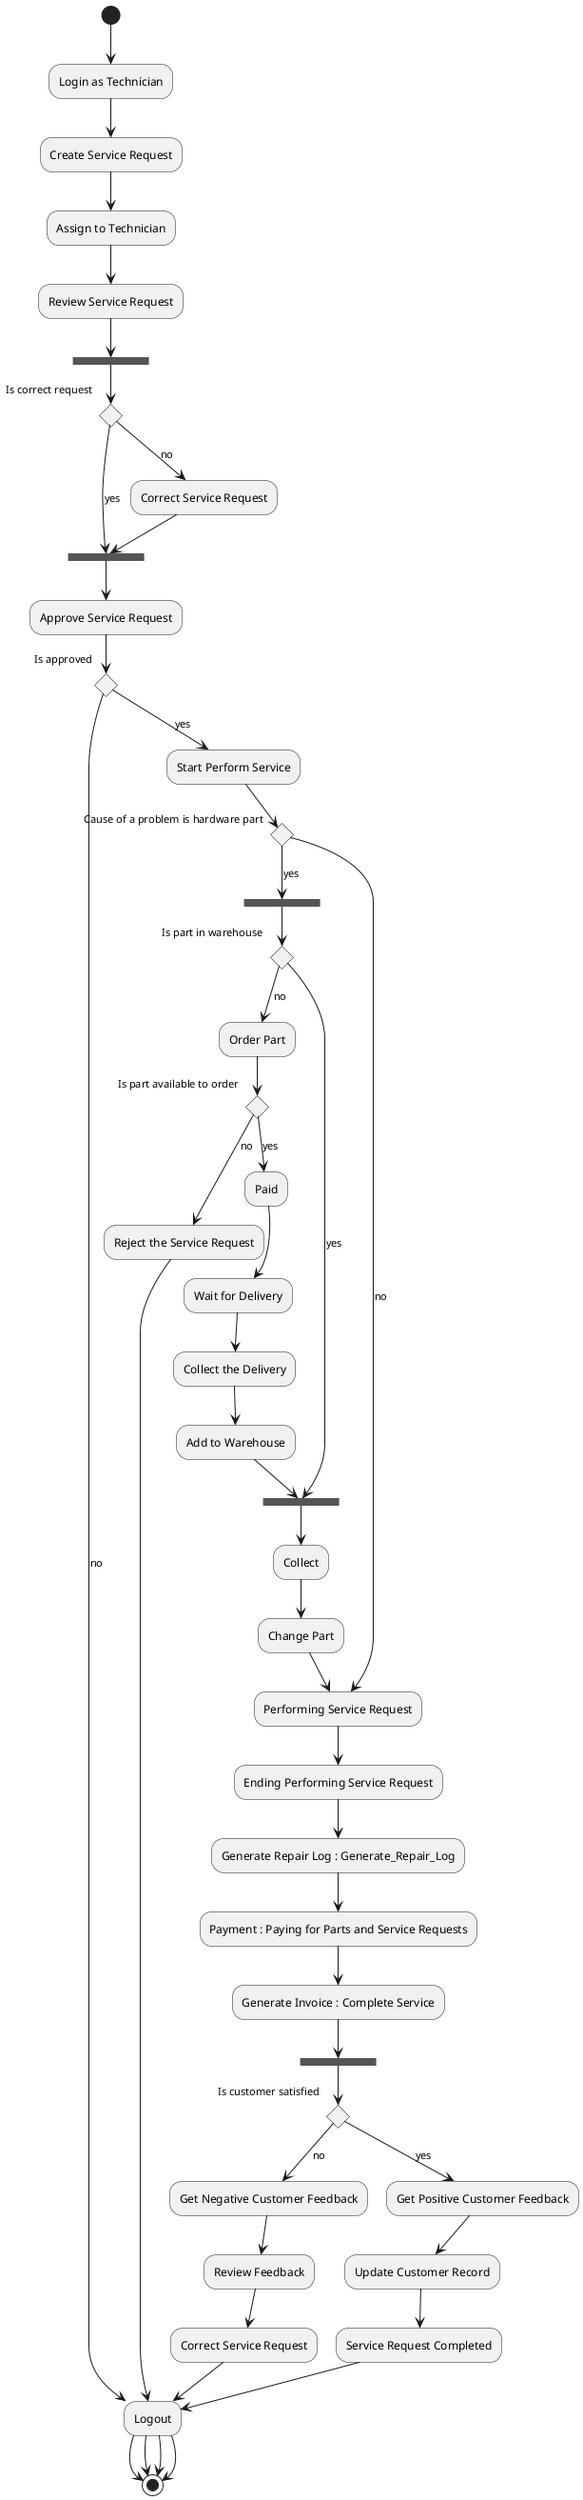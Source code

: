 @startuml

(*) --> "Login as Technician" as Login_Technician
--> "Create Service Request" as Create_Service_Request 
--> "Assign to Technician" as Assign_Technician
--> "Review Service Request" as Review_Service_Request 
--> ===S1=== 
if "Is correct request" then
-->[yes] ===S2===
else 
-->[no] "Correct Service Request" as Correct
--> ===S2===
--> "Approve Service Request" as Approve_SR
if "Is approved" then
-->[no] "Logout"
--> (*)
else 
-down->[yes] "Start Perform Service" as Start_Perform_Service
if "Cause of a problem is hardware part" then
--> [no] "Performing Service Request" as Performing
else 
--> [yes] ===S3=== 
if "Is part in warehouse" then
-->[yes] ===S4===
else 
-->[no] "Order Part" as Order
if "Is part available to order" then
--> [no] "Reject the Service Request"
-->  "Logout"
-->  (*)
else
--> [yes] "Paid" as Paid 
--> "Wait for Delivery"
--> "Collect the Delivery"
--> "Add to Warehouse"
--> ===S4===
--> "Collect"
--> "Change Part"
--> "Performing Service Request" as Performing
--> "Ending Performing Service Request"
--> Generate Repair Log : Generate_Repair_Log
--> Payment : Paying for Parts and Service Requests
--> Generate Invoice : Complete Service
--> ===S5===
if "Is customer satisfied" then
-->[no] "Get Negative Customer Feedback"
--> "Review Feedback"
--> "Correct Service Request"
--> "Logout"
--> (*)
else
-->[yes] "Get Positive Customer Feedback" as Customer_Feedback
--> "Update Customer Record"
--> "Service Request Completed"
--> "Logout"
--> (*)

@enduml
